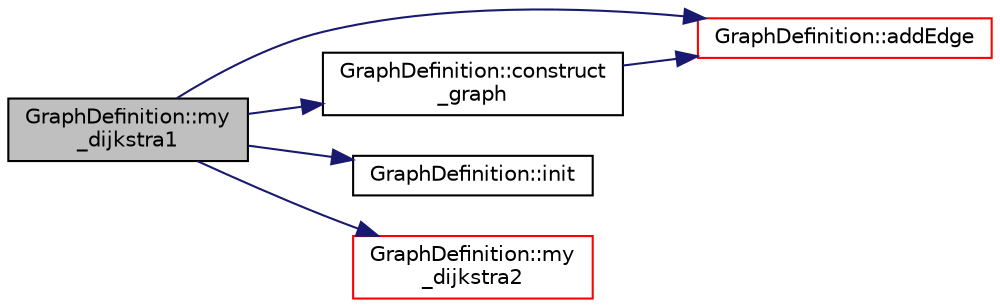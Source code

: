 digraph "GraphDefinition::my_dijkstra1"
{
  edge [fontname="Helvetica",fontsize="10",labelfontname="Helvetica",labelfontsize="10"];
  node [fontname="Helvetica",fontsize="10",shape=record];
  rankdir="LR";
  Node86 [label="GraphDefinition::my\l_dijkstra1",height=0.2,width=0.4,color="black", fillcolor="grey75", style="filled", fontcolor="black"];
  Node86 -> Node87 [color="midnightblue",fontsize="10",style="solid",fontname="Helvetica"];
  Node87 [label="GraphDefinition::addEdge",height=0.2,width=0.4,color="red", fillcolor="white", style="filled",URL="$classGraphDefinition.html#a85ec22461f3082309a4b5225eac552bb"];
  Node86 -> Node89 [color="midnightblue",fontsize="10",style="solid",fontname="Helvetica"];
  Node89 [label="GraphDefinition::construct\l_graph",height=0.2,width=0.4,color="black", fillcolor="white", style="filled",URL="$classGraphDefinition.html#a1aa3daf43141bf0ad05ed930b3442e50"];
  Node89 -> Node87 [color="midnightblue",fontsize="10",style="solid",fontname="Helvetica"];
  Node86 -> Node90 [color="midnightblue",fontsize="10",style="solid",fontname="Helvetica"];
  Node90 [label="GraphDefinition::init",height=0.2,width=0.4,color="black", fillcolor="white", style="filled",URL="$classGraphDefinition.html#a7318fb4906c06f0cb4417ea1c09f665a"];
  Node86 -> Node91 [color="midnightblue",fontsize="10",style="solid",fontname="Helvetica"];
  Node91 [label="GraphDefinition::my\l_dijkstra2",height=0.2,width=0.4,color="red", fillcolor="white", style="filled",URL="$classGraphDefinition.html#a6981d1537e23041f692d7c56366efcdf"];
}
